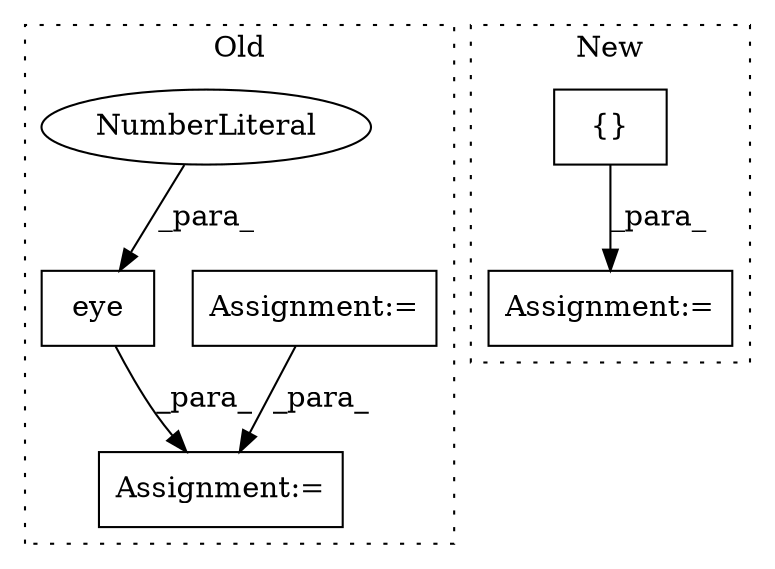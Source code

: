 digraph G {
subgraph cluster0 {
1 [label="eye" a="32" s="3286,3291" l="4,1" shape="box"];
3 [label="Assignment:=" a="7" s="3327" l="1" shape="box"];
5 [label="Assignment:=" a="7" s="3229" l="1" shape="box"];
6 [label="NumberLiteral" a="34" s="3290" l="1" shape="ellipse"];
label = "Old";
style="dotted";
}
subgraph cluster1 {
2 [label="{}" a="4" s="292,349" l="1,1" shape="box"];
4 [label="Assignment:=" a="7" s="279" l="1" shape="box"];
label = "New";
style="dotted";
}
1 -> 3 [label="_para_"];
2 -> 4 [label="_para_"];
5 -> 3 [label="_para_"];
6 -> 1 [label="_para_"];
}
